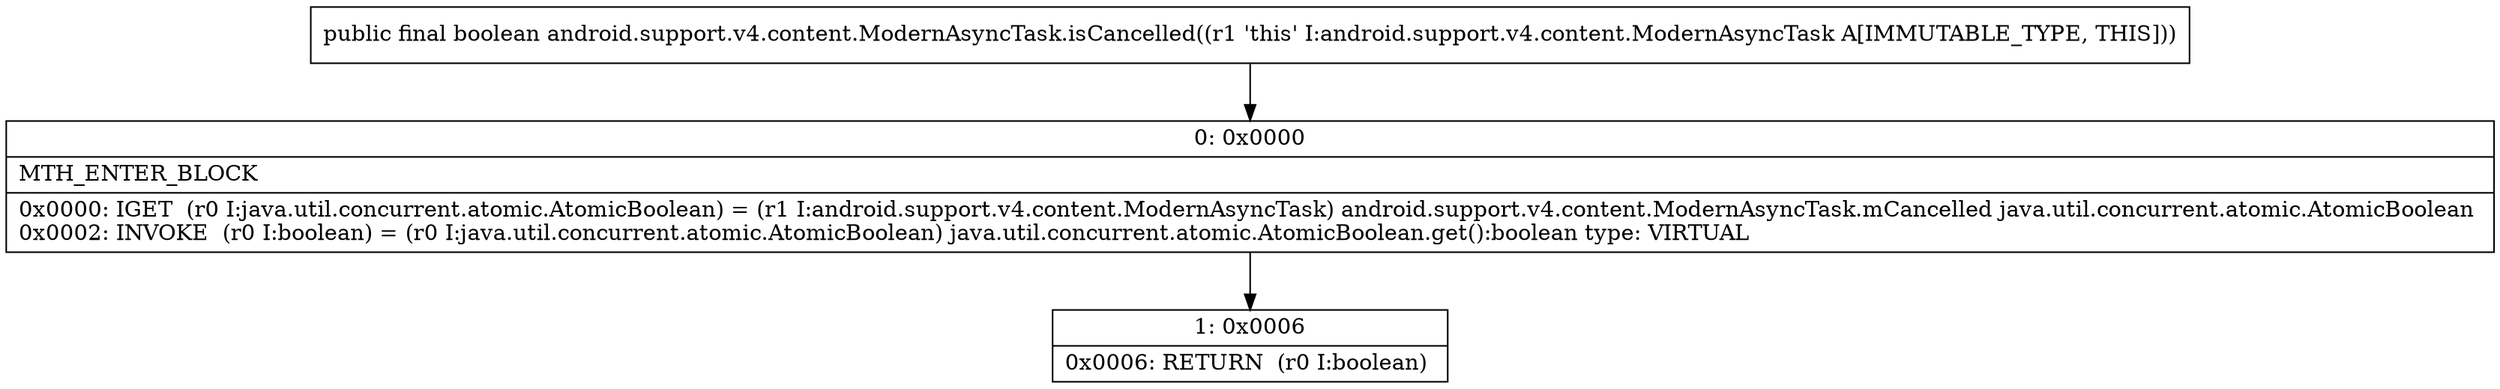 digraph "CFG forandroid.support.v4.content.ModernAsyncTask.isCancelled()Z" {
Node_0 [shape=record,label="{0\:\ 0x0000|MTH_ENTER_BLOCK\l|0x0000: IGET  (r0 I:java.util.concurrent.atomic.AtomicBoolean) = (r1 I:android.support.v4.content.ModernAsyncTask) android.support.v4.content.ModernAsyncTask.mCancelled java.util.concurrent.atomic.AtomicBoolean \l0x0002: INVOKE  (r0 I:boolean) = (r0 I:java.util.concurrent.atomic.AtomicBoolean) java.util.concurrent.atomic.AtomicBoolean.get():boolean type: VIRTUAL \l}"];
Node_1 [shape=record,label="{1\:\ 0x0006|0x0006: RETURN  (r0 I:boolean) \l}"];
MethodNode[shape=record,label="{public final boolean android.support.v4.content.ModernAsyncTask.isCancelled((r1 'this' I:android.support.v4.content.ModernAsyncTask A[IMMUTABLE_TYPE, THIS])) }"];
MethodNode -> Node_0;
Node_0 -> Node_1;
}

